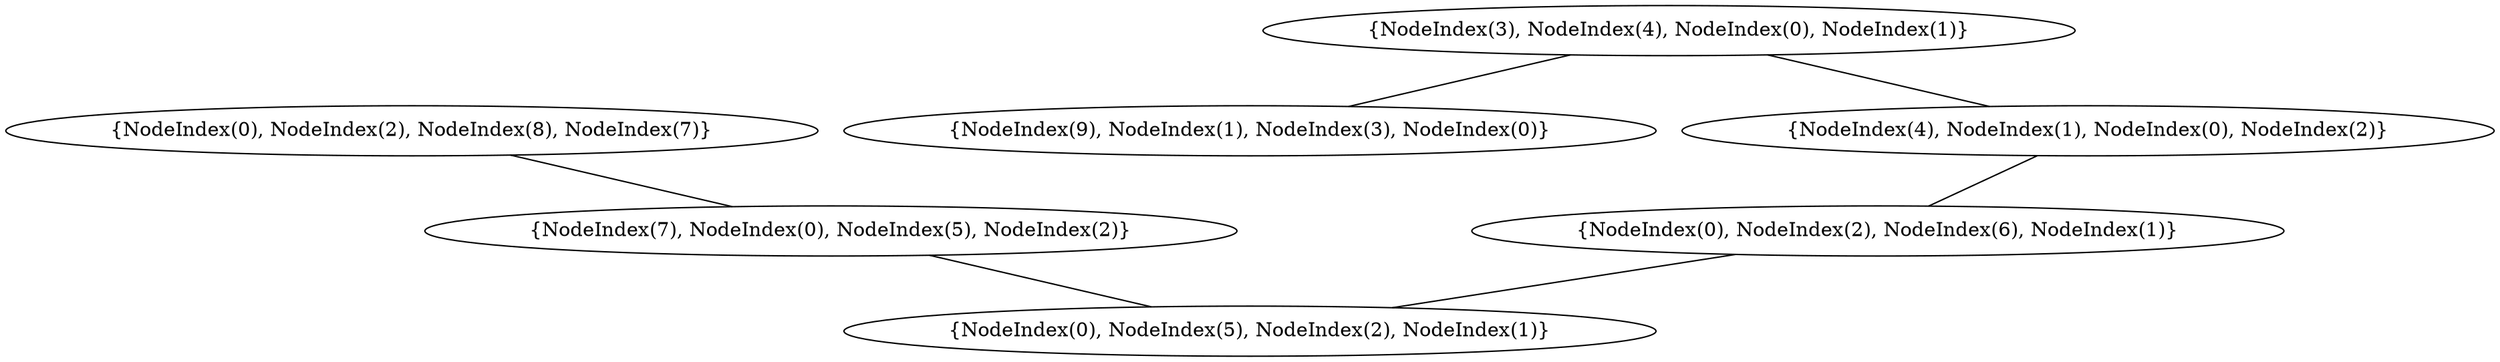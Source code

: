 graph {
    0 [ label = "{NodeIndex(0), NodeIndex(5), NodeIndex(2), NodeIndex(1)}" ]
    1 [ label = "{NodeIndex(7), NodeIndex(0), NodeIndex(5), NodeIndex(2)}" ]
    2 [ label = "{NodeIndex(0), NodeIndex(2), NodeIndex(6), NodeIndex(1)}" ]
    3 [ label = "{NodeIndex(0), NodeIndex(2), NodeIndex(8), NodeIndex(7)}" ]
    4 [ label = "{NodeIndex(9), NodeIndex(1), NodeIndex(3), NodeIndex(0)}" ]
    5 [ label = "{NodeIndex(4), NodeIndex(1), NodeIndex(0), NodeIndex(2)}" ]
    6 [ label = "{NodeIndex(3), NodeIndex(4), NodeIndex(0), NodeIndex(1)}" ]
    1 -- 0 [ ]
    2 -- 0 [ ]
    3 -- 1 [ ]
    6 -- 5 [ ]
    5 -- 2 [ ]
    6 -- 4 [ ]
}
